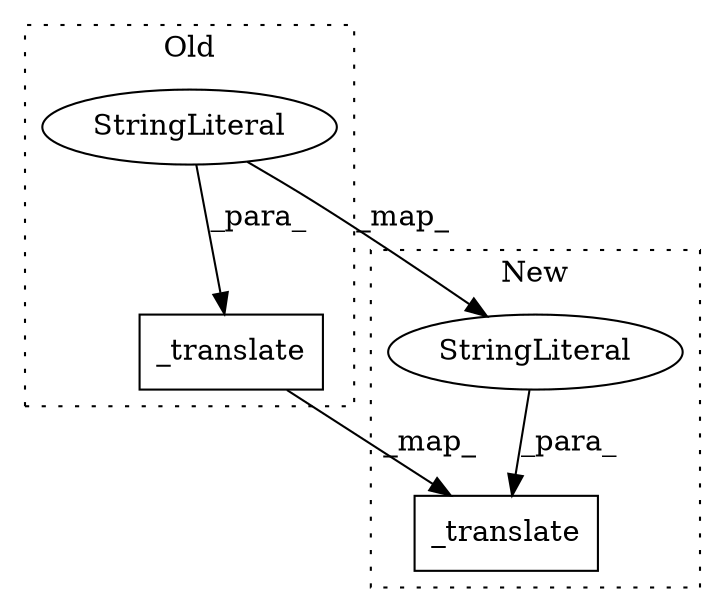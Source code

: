digraph G {
subgraph cluster0 {
1 [label="_translate" a="32" s="20437,20481" l="11,1" shape="box"];
4 [label="StringLiteral" a="45" s="20459" l="22" shape="ellipse"];
label = "Old";
style="dotted";
}
subgraph cluster1 {
2 [label="_translate" a="32" s="21403,21458" l="11,1" shape="box"];
3 [label="StringLiteral" a="45" s="21425" l="33" shape="ellipse"];
label = "New";
style="dotted";
}
1 -> 2 [label="_map_"];
3 -> 2 [label="_para_"];
4 -> 1 [label="_para_"];
4 -> 3 [label="_map_"];
}